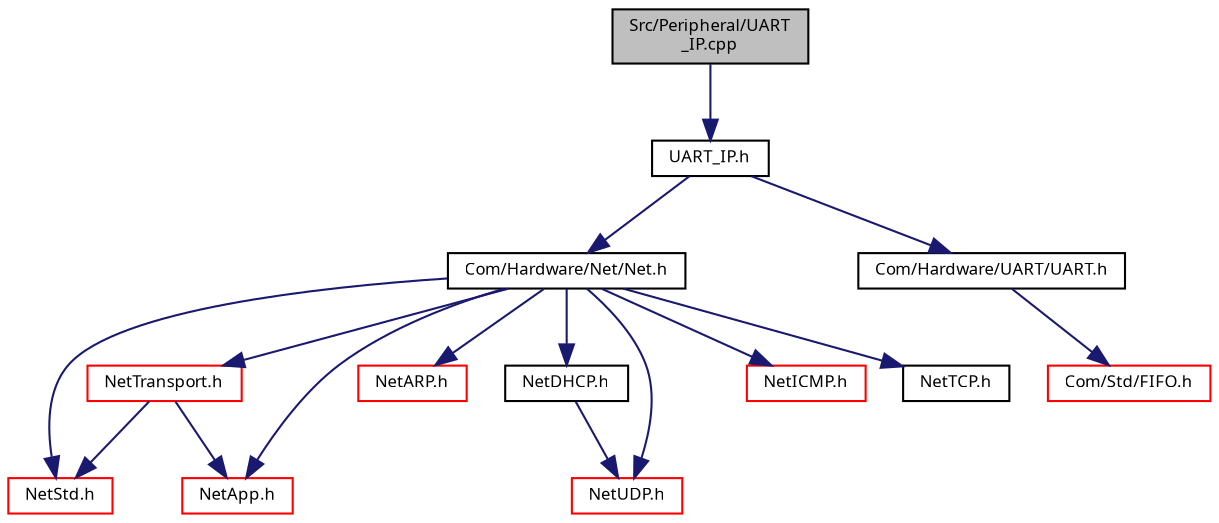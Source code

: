 digraph "Src/Peripheral/UART_IP.cpp"
{
  edge [fontname="Sans",fontsize="8",labelfontname="Sans",labelfontsize="8"];
  node [fontname="Sans",fontsize="8",shape=record];
  Node1 [label="Src/Peripheral/UART\l_IP.cpp",height=0.2,width=0.4,color="black", fillcolor="grey75", style="filled", fontcolor="black"];
  Node1 -> Node2 [color="midnightblue",fontsize="8",style="solid",fontname="Sans"];
  Node2 [label="UART_IP.h",height=0.2,width=0.4,color="black", fillcolor="white", style="filled",URL="$_u_a_r_t___i_p_8h.html"];
  Node2 -> Node3 [color="midnightblue",fontsize="8",style="solid",fontname="Sans"];
  Node3 [label="Com/Hardware/Net/Net.h",height=0.2,width=0.4,color="black", fillcolor="white", style="filled",URL="$_net_8h.html"];
  Node3 -> Node4 [color="midnightblue",fontsize="8",style="solid",fontname="Sans"];
  Node4 [label="NetStd.h",height=0.2,width=0.4,color="red", fillcolor="white", style="filled",URL="$_net_std_8h.html",tooltip="Standard include file. "];
  Node3 -> Node5 [color="midnightblue",fontsize="8",style="solid",fontname="Sans"];
  Node5 [label="NetApp.h",height=0.2,width=0.4,color="red", fillcolor="white", style="filled",URL="$_net_app_8h_source.html"];
  Node3 -> Node6 [color="midnightblue",fontsize="8",style="solid",fontname="Sans"];
  Node6 [label="NetTransport.h",height=0.2,width=0.4,color="red", fillcolor="white", style="filled",URL="$_net_transport_8h_source.html"];
  Node6 -> Node4 [color="midnightblue",fontsize="8",style="solid",fontname="Sans"];
  Node6 -> Node5 [color="midnightblue",fontsize="8",style="solid",fontname="Sans"];
  Node3 -> Node7 [color="midnightblue",fontsize="8",style="solid",fontname="Sans"];
  Node7 [label="NetARP.h",height=0.2,width=0.4,color="red", fillcolor="white", style="filled",URL="$_net_a_r_p_8h_source.html"];
  Node3 -> Node8 [color="midnightblue",fontsize="8",style="solid",fontname="Sans"];
  Node8 [label="NetDHCP.h",height=0.2,width=0.4,color="black", fillcolor="white", style="filled",URL="$_net_d_h_c_p_8h_source.html"];
  Node8 -> Node9 [color="midnightblue",fontsize="8",style="solid",fontname="Sans"];
  Node9 [label="NetUDP.h",height=0.2,width=0.4,color="red", fillcolor="white", style="filled",URL="$_net_u_d_p_8h_source.html"];
  Node3 -> Node10 [color="midnightblue",fontsize="8",style="solid",fontname="Sans"];
  Node10 [label="NetICMP.h",height=0.2,width=0.4,color="red", fillcolor="white", style="filled",URL="$_net_i_c_m_p_8h_source.html"];
  Node3 -> Node11 [color="midnightblue",fontsize="8",style="solid",fontname="Sans"];
  Node11 [label="NetTCP.h",height=0.2,width=0.4,color="black", fillcolor="white", style="filled",URL="$_net_t_c_p_8h_source.html"];
  Node3 -> Node9 [color="midnightblue",fontsize="8",style="solid",fontname="Sans"];
  Node2 -> Node12 [color="midnightblue",fontsize="8",style="solid",fontname="Sans"];
  Node12 [label="Com/Hardware/UART/UART.h",height=0.2,width=0.4,color="black", fillcolor="white", style="filled",URL="$_u_a_r_t_8h.html"];
  Node12 -> Node13 [color="midnightblue",fontsize="8",style="solid",fontname="Sans"];
  Node13 [label="Com/Std/FIFO.h",height=0.2,width=0.4,color="red", fillcolor="white", style="filled",URL="$_fifo_8h.html"];
}
